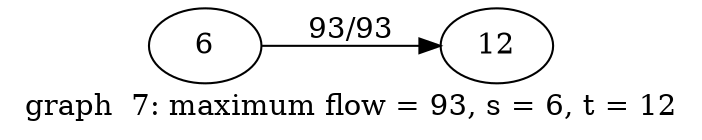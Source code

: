 digraph g{
 rankdir = LR
6 -> 12 [label = " 93/93 "];
label = "graph  7: maximum flow = 93, s = 6, t = 12"
}
